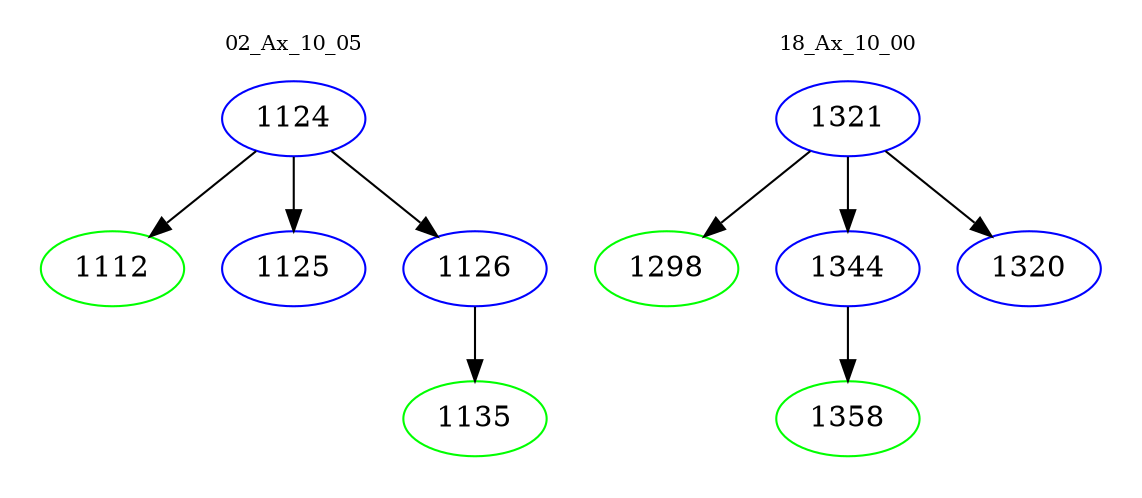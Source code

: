 digraph{
subgraph cluster_0 {
color = white
label = "02_Ax_10_05";
fontsize=10;
T0_1124 [label="1124", color="blue"]
T0_1124 -> T0_1112 [color="black"]
T0_1112 [label="1112", color="green"]
T0_1124 -> T0_1125 [color="black"]
T0_1125 [label="1125", color="blue"]
T0_1124 -> T0_1126 [color="black"]
T0_1126 [label="1126", color="blue"]
T0_1126 -> T0_1135 [color="black"]
T0_1135 [label="1135", color="green"]
}
subgraph cluster_1 {
color = white
label = "18_Ax_10_00";
fontsize=10;
T1_1321 [label="1321", color="blue"]
T1_1321 -> T1_1298 [color="black"]
T1_1298 [label="1298", color="green"]
T1_1321 -> T1_1344 [color="black"]
T1_1344 [label="1344", color="blue"]
T1_1344 -> T1_1358 [color="black"]
T1_1358 [label="1358", color="green"]
T1_1321 -> T1_1320 [color="black"]
T1_1320 [label="1320", color="blue"]
}
}
